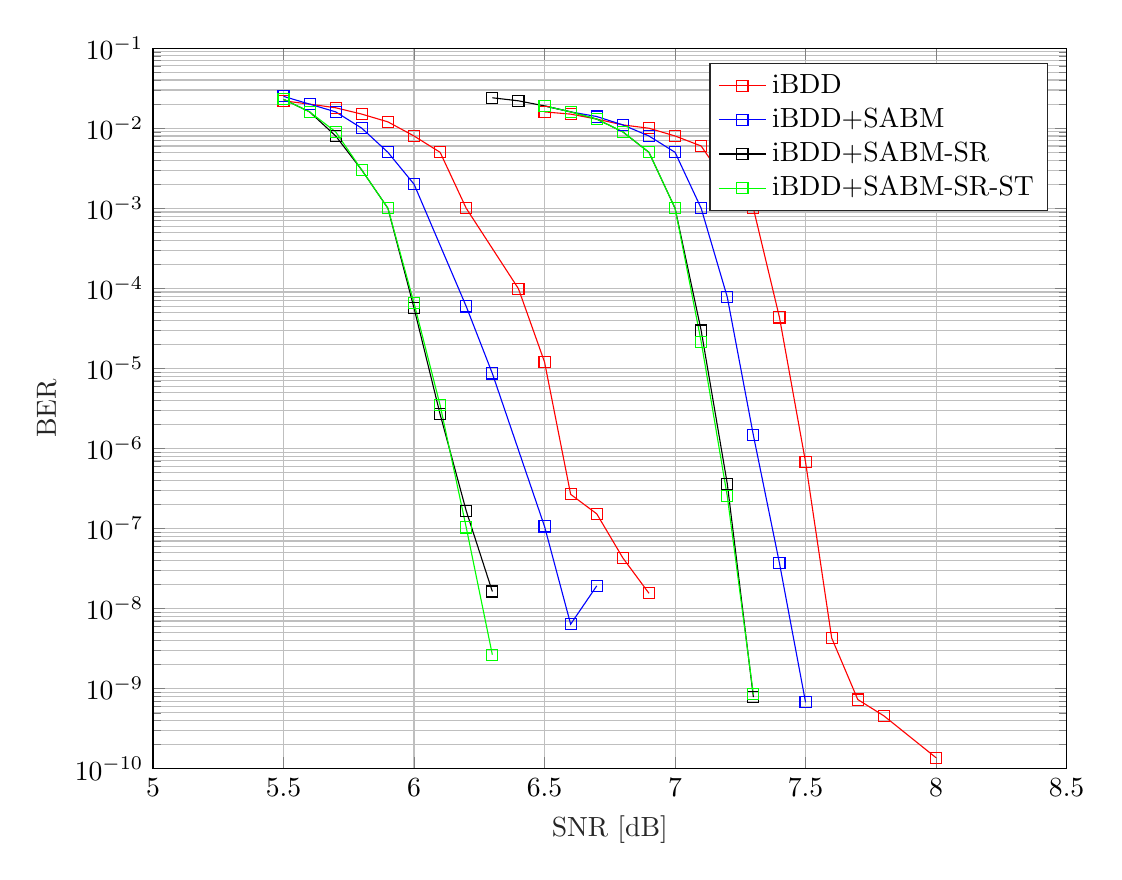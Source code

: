 % This file was created by matlab2tikz.
%
%The latest updates can be retrieved from
%  http://www.mathworks.com/matlabcentral/fileexchange/22022-matlab2tikz-matlab2tikz
%where you can also make suggestions and rate matlab2tikz.
%
\begin{tikzpicture}

\begin{axis}[%
width=4.568in,
height=3.603in,
at={(0.766in,0.486in)},
scale only axis,
xmin=5,
xmax=8.5,
xlabel style={font=\color{white!15!black}},
xlabel={SNR [dB]},
ymode=log,
ymin=1e-10,
ymax=0.1,
yminorticks=true,
ylabel style={font=\color{white!15!black}},
ylabel={BER},
axis background/.style={fill=white},
xmajorgrids,
ymajorgrids,
yminorgrids,
legend style={legend cell align=left, align=left, draw=white!15!black}
]
\addplot [color=red, mark=square, mark options={solid, red}]
  table[row sep=crcr]{%
5.5	0.022\\
5.6	0.02\\
5.7	0.018\\
5.8	0.015\\
5.9	0.012\\
6	0.008\\
6.1	0.005\\
6.2	0.001\\
6.3	0.0\\
6.4	9.903e-05\\
6.5	1.202e-05\\
6.6	2.677e-07\\
6.7	1.526e-07\\
6.8	4.298e-08\\
6.9	1.555e-08\\
7	0\\
};
\addlegendentry{iBDD}

\addplot [color=blue, mark=square, mark options={solid, blue}]
  table[row sep=crcr]{%
5.5	0.025\\
5.6	0.02\\
5.7	0.016\\
5.8	0.01\\
5.9	0.005\\
6	0.002\\
6.1	0.0\\
6.2	5.947e-05\\
6.3	8.652e-06\\
6.5	1.062e-07\\
6.6	6.392e-09\\
6.7	1.924e-08\\
};
\addlegendentry{iBDD+SABM}

\addplot [color=black, mark=square, mark options={solid, black}]
  table[row sep=crcr]{%
5.5	0.023\\
5.6	0.016\\
5.7	0.008\\
5.8	0.003\\
5.9	0.001\\
6	5.68e-05\\
6.1	2.67e-06\\
6.2	1.662e-07\\
6.3	1.636e-08\\
6.4	0\\
};
\addlegendentry{iBDD+SABM-SR}

\addplot [color=green, mark=square, mark options={solid, green}, forget plot]
  table[row sep=crcr]{%
5.5	0.023\\
5.6	0.016\\
5.7	0.009\\
5.8	0.003\\
5.9	0.001\\
6	6.529e-05\\
6.1	3.47e-06\\
6.2	1.033e-07\\
6.3	2.658e-09\\
6.4	0\\
};
\addplot [color=red, mark=square, mark options={solid, red}, forget plot]
  table[row sep=crcr]{%
6.5	0.016\\
6.6	0.015\\
6.7	0.013\\
6.8	0.011\\
6.9	0.01\\
7	0.008\\
7.1	0.006\\
7.2	0.002\\
7.3	0.001\\
7.4	4.33e-05\\
7.5	6.737e-07\\
7.6	4.303e-09\\
7.7	7.325e-10\\
7.8	4.578e-10\\
7.9	0\\
8	1.373e-10\\
};
\addplot [color=blue, mark=square, mark options={solid, blue}, forget plot]
  table[row sep=crcr]{%
6.5	0.019\\
6.6	0.016\\
6.7	0.014\\
6.8	0.011\\
6.9	0.008\\
7	0.005\\
7.1	0.001\\
7.2	7.797e-05\\
7.3	1.465e-06\\
7.4	3.686e-08\\
7.5	6.748e-10\\
7.6	0\\
7.7	0\\
};
\addplot [color=black, mark=square, mark options={solid, black}, forget plot]
  table[row sep=crcr]{%
6.3	0.024\\
6.4	0.022\\
6.5	0.019\\
6.6	0.016\\
6.7	0.013\\
6.8	0.009\\
6.9	0.005\\
7	0.001\\
7.1	2.975e-05\\
7.2	3.634e-07\\
7.3	7.868e-10\\
7.4	0\\
7.5	0\\
};
\addplot [color=green, mark=square, mark options={solid, green}]
  table[row sep=crcr]{%
6.5	0.019\\
6.6	0.016\\
6.7	0.013\\
6.8	0.009\\
6.9	0.005\\
7	0.001\\
7.1	2.16e-05\\
7.2	2.537e-07\\
7.3	8.509e-10\\
7.4	0\\
};
\addlegendentry{iBDD+SABM-SR-ST}

\end{axis}
\end{tikzpicture}%